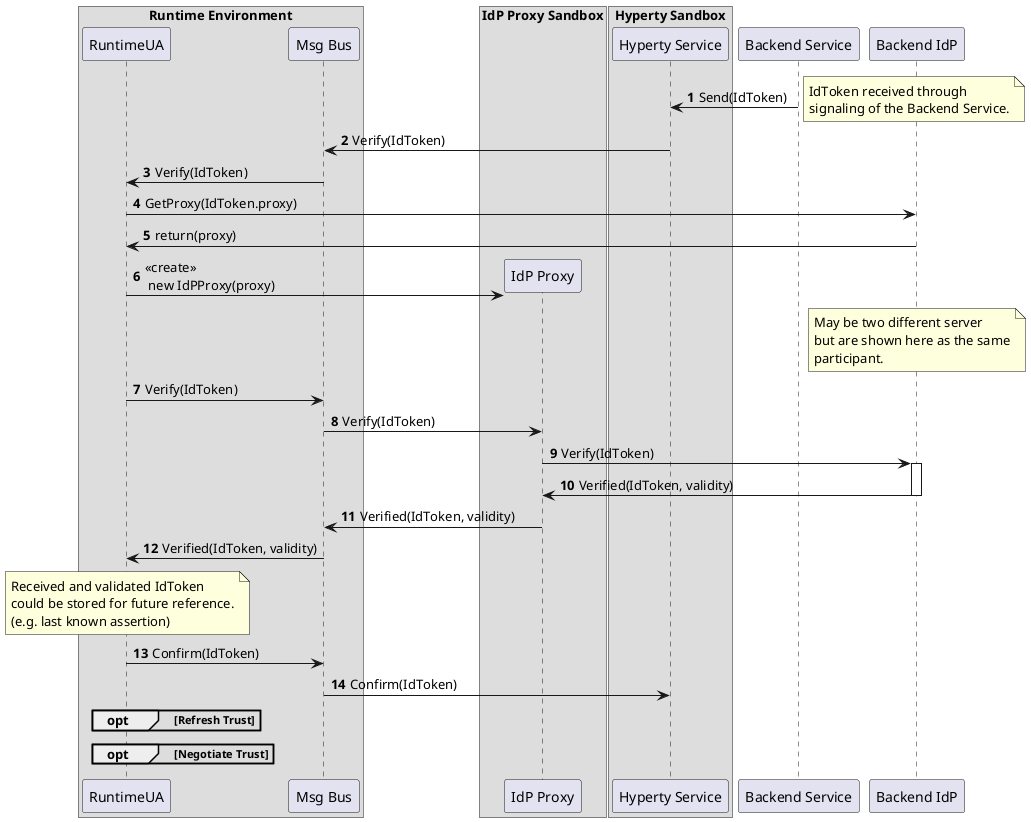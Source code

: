 @startuml
autonumber

box "Runtime Environment"
        participant RuntimeUA as runtime
        participant "Msg Bus" as msgbus
end box
box "IdP Proxy Sandbox"
        participant "IdP Proxy" as idpproxy
end box
box "Hyperty Sandbox"
        participant "Hyperty Service" as hyperty
end box
participant "Backend Service" as backend
participant "Backend IdP" as idp

backend  -> hyperty     : Send(IdToken)
note right
        IdToken received through
        signaling of the Backend Service.
end note

hyperty  -> msgbus      : Verify(IdToken)
msgbus   -> runtime     : Verify(IdToken)
runtime  -> idp         : GetProxy(IdToken.proxy)
idp      -> runtime     : return(proxy)
create idpproxy
runtime  -> idpproxy    : <<create>>\n new IdPProxy(proxy)

note over idp
        May be two different server
        but are shown here as the same
        participant.
end note

runtime  -> msgbus      : Verify(IdToken)
msgbus   -> idpproxy    : Verify(IdToken)
idpproxy -> idp         : Verify(IdToken)
activate idp
idp      -> idpproxy    : Verified(IdToken, validity)
deactivate idp
idpproxy -> msgbus      : Verified(IdToken, validity)
msgbus   -> runtime     : Verified(IdToken, validity)
note over runtime
        Received and validated IdToken
        could be stored for future reference.
        (e.g. last known assertion)
end note

runtime  -> msgbus      : Confirm(IdToken)
msgbus   -> hyperty     : Confirm(IdToken)

opt Refresh Trust
end

opt Negotiate Trust
end


@enduml
